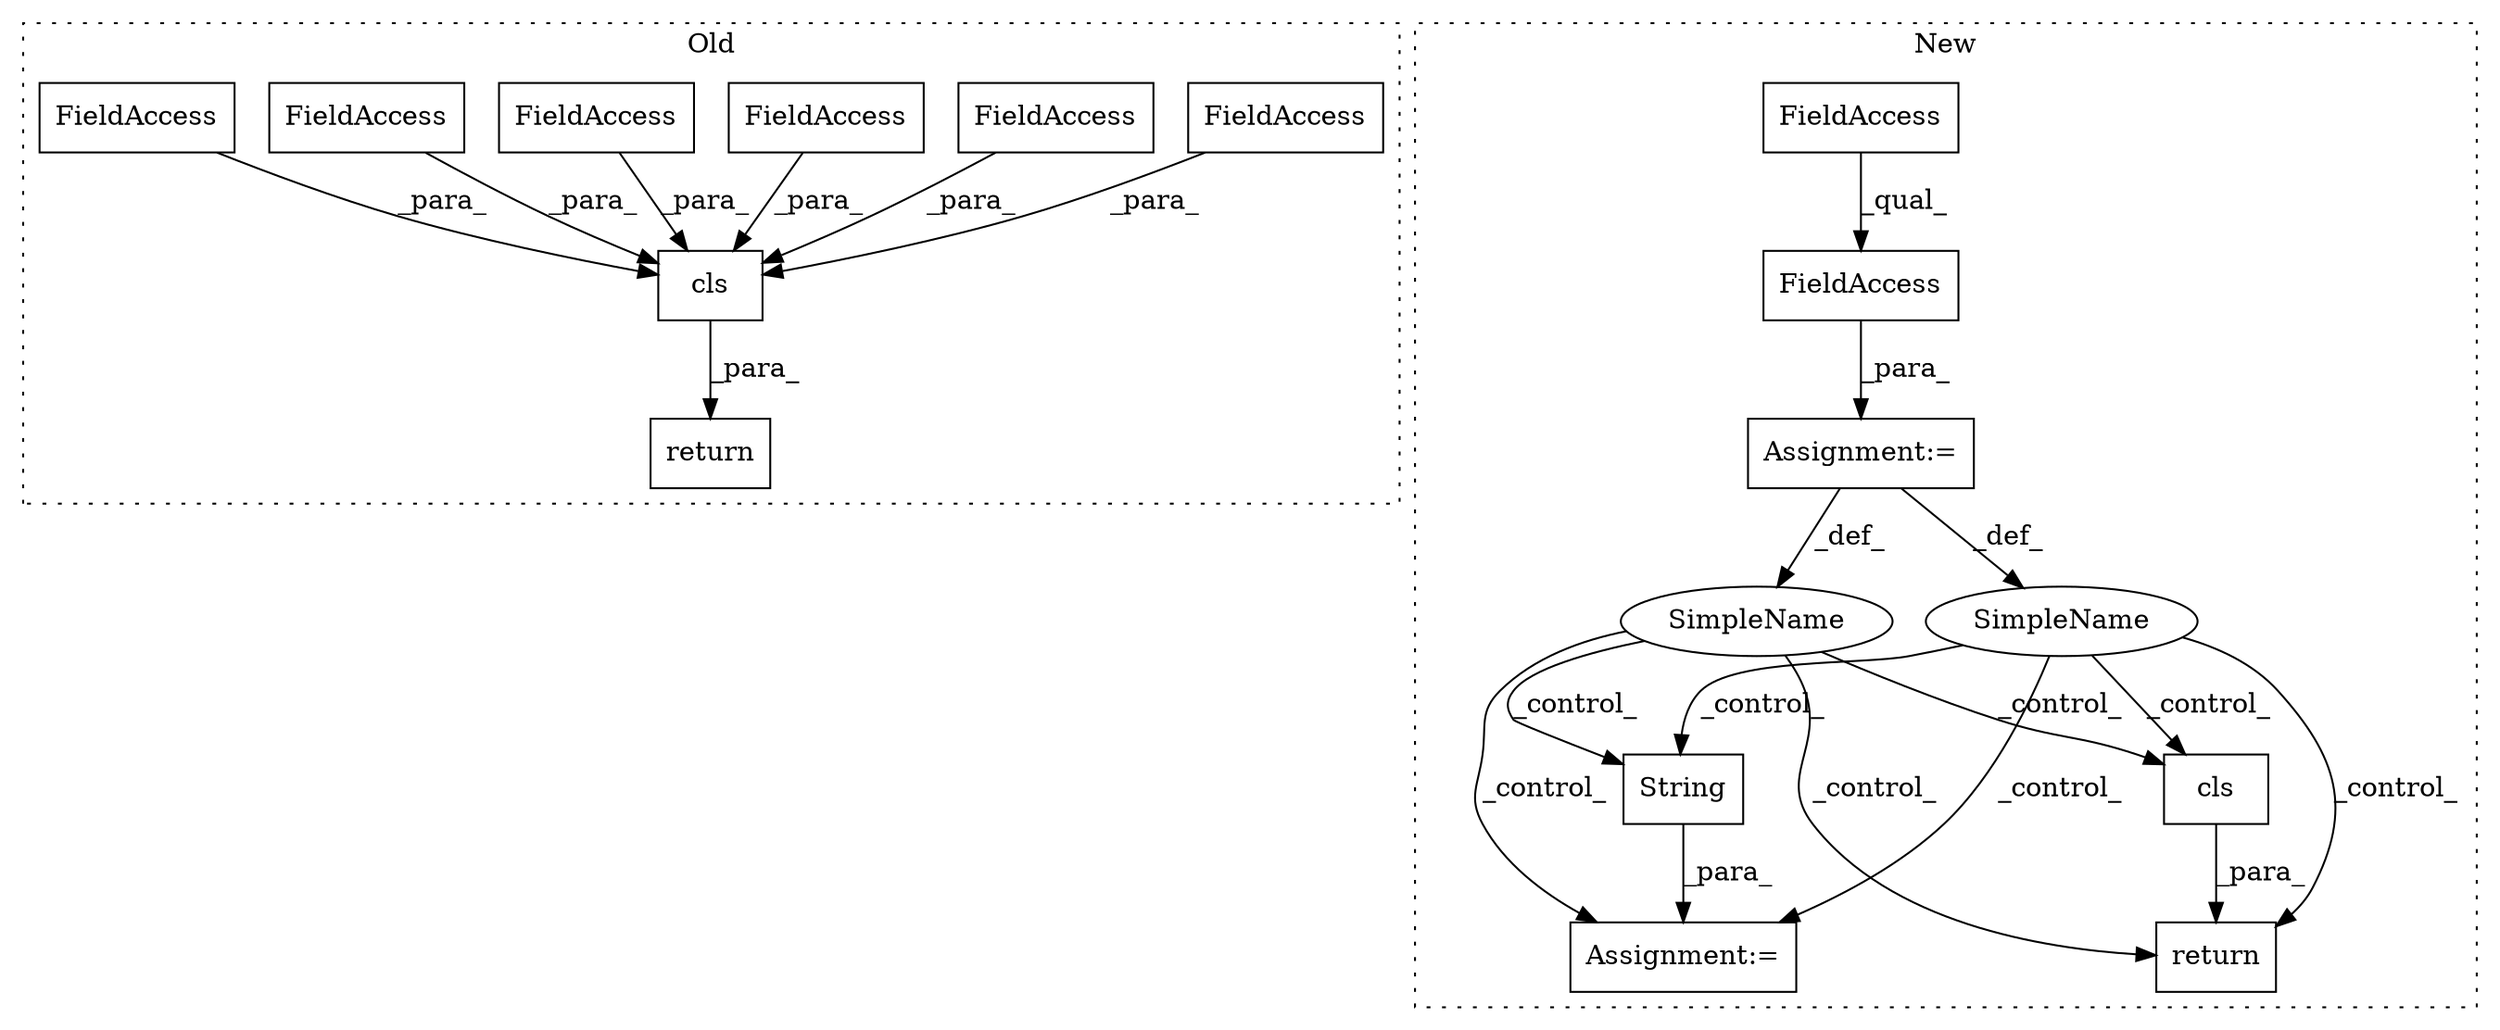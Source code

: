 digraph G {
subgraph cluster0 {
1 [label="cls" a="32" s="2893,2981" l="4,1" shape="box"];
5 [label="FieldAccess" a="22" s="2974" l="7" shape="box"];
6 [label="FieldAccess" a="22" s="2950" l="14" shape="box"];
7 [label="FieldAccess" a="22" s="2897" l="18" shape="box"];
8 [label="FieldAccess" a="22" s="2965" l="8" shape="box"];
9 [label="FieldAccess" a="22" s="2935" l="14" shape="box"];
10 [label="FieldAccess" a="22" s="2916" l="18" shape="box"];
16 [label="return" a="41" s="2886" l="7" shape="box"];
label = "Old";
style="dotted";
}
subgraph cluster1 {
2 [label="cls" a="32" s="2919,2933" l="4,1" shape="box"];
3 [label="SimpleName" a="42" s="" l="" shape="ellipse"];
4 [label="String" a="32" s="2537,2548" l="7,1" shape="box"];
11 [label="SimpleName" a="42" s="" l="" shape="ellipse"];
12 [label="Assignment:=" a="7" s="2536" l="1" shape="box"];
13 [label="Assignment:=" a="7" s="2362" l="1" shape="box"];
14 [label="FieldAccess" a="22" s="2363" l="20" shape="box"];
15 [label="FieldAccess" a="22" s="2363" l="10" shape="box"];
17 [label="return" a="41" s="2912" l="7" shape="box"];
label = "New";
style="dotted";
}
1 -> 16 [label="_para_"];
2 -> 17 [label="_para_"];
3 -> 12 [label="_control_"];
3 -> 17 [label="_control_"];
3 -> 4 [label="_control_"];
3 -> 2 [label="_control_"];
4 -> 12 [label="_para_"];
5 -> 1 [label="_para_"];
6 -> 1 [label="_para_"];
7 -> 1 [label="_para_"];
8 -> 1 [label="_para_"];
9 -> 1 [label="_para_"];
10 -> 1 [label="_para_"];
11 -> 12 [label="_control_"];
11 -> 17 [label="_control_"];
11 -> 2 [label="_control_"];
11 -> 4 [label="_control_"];
13 -> 11 [label="_def_"];
13 -> 3 [label="_def_"];
14 -> 13 [label="_para_"];
15 -> 14 [label="_qual_"];
}